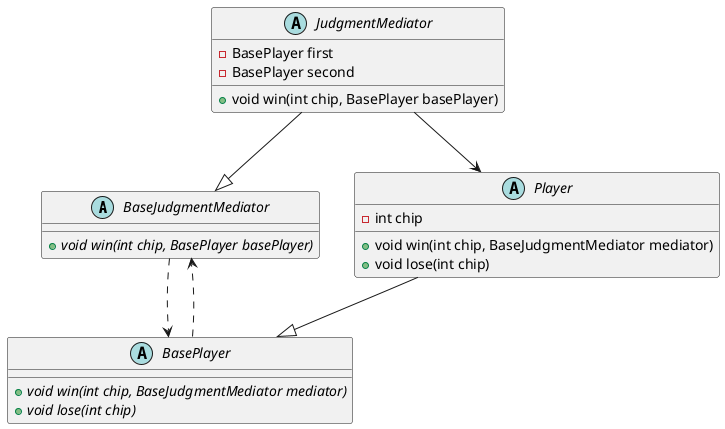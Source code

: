 @startuml
abstract class BaseJudgmentMediator{
   + {abstract} void win(int chip, BasePlayer basePlayer)
}
abstract class BasePlayer{
   + {abstract} void win(int chip, BaseJudgmentMediator mediator)
   + {abstract} void lose(int chip)
}
abstract class JudgmentMediator{
   - BasePlayer first
   - BasePlayer second
   + void win(int chip, BasePlayer basePlayer)
}
abstract class Player{
   - int chip
   + void win(int chip, BaseJudgmentMediator mediator)
   + void lose(int chip)
}
Player --|> BasePlayer
JudgmentMediator --|> BaseJudgmentMediator
JudgmentMediator --> Player
BaseJudgmentMediator..>BasePlayer
BasePlayer..>BaseJudgmentMediator
@enduml
